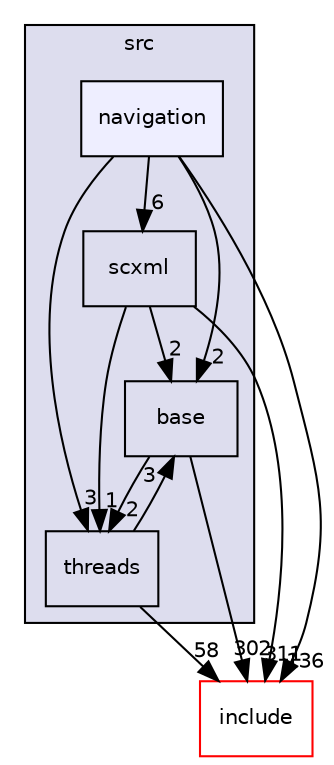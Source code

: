 digraph "src/navigation" {
  compound=true
  node [ fontsize="10", fontname="Helvetica"];
  edge [ labelfontsize="10", labelfontname="Helvetica"];
  subgraph clusterdir_68267d1309a1af8e8297ef4c3efbcdba {
    graph [ bgcolor="#ddddee", pencolor="black", label="src" fontname="Helvetica", fontsize="10", URL="dir_68267d1309a1af8e8297ef4c3efbcdba.html"]
  dir_0af1587c8378955de40f48b4bd1869f0 [shape=box label="base" URL="dir_0af1587c8378955de40f48b4bd1869f0.html"];
  dir_3454632d1a606e9a309cdaae2c26d5ae [shape=box label="threads" URL="dir_3454632d1a606e9a309cdaae2c26d5ae.html"];
  dir_e2c196d8165f3fcd2ba2359b2edcd418 [shape=box label="scxml" URL="dir_e2c196d8165f3fcd2ba2359b2edcd418.html"];
  dir_b9f4d283f63ed92d53714bab84845a59 [shape=box, label="navigation", style="filled", fillcolor="#eeeeff", pencolor="black", URL="dir_b9f4d283f63ed92d53714bab84845a59.html"];
  }
  dir_d44c64559bbebec7f509842c48db8b23 [shape=box label="include" fillcolor="white" style="filled" color="red" URL="dir_d44c64559bbebec7f509842c48db8b23.html"];
  dir_0af1587c8378955de40f48b4bd1869f0->dir_3454632d1a606e9a309cdaae2c26d5ae [headlabel="2", labeldistance=1.5 headhref="dir_000048_000062.html"];
  dir_0af1587c8378955de40f48b4bd1869f0->dir_d44c64559bbebec7f509842c48db8b23 [headlabel="302", labeldistance=1.5 headhref="dir_000048_000000.html"];
  dir_3454632d1a606e9a309cdaae2c26d5ae->dir_0af1587c8378955de40f48b4bd1869f0 [headlabel="3", labeldistance=1.5 headhref="dir_000062_000048.html"];
  dir_3454632d1a606e9a309cdaae2c26d5ae->dir_d44c64559bbebec7f509842c48db8b23 [headlabel="58", labeldistance=1.5 headhref="dir_000062_000000.html"];
  dir_e2c196d8165f3fcd2ba2359b2edcd418->dir_0af1587c8378955de40f48b4bd1869f0 [headlabel="2", labeldistance=1.5 headhref="dir_000078_000048.html"];
  dir_e2c196d8165f3fcd2ba2359b2edcd418->dir_3454632d1a606e9a309cdaae2c26d5ae [headlabel="1", labeldistance=1.5 headhref="dir_000078_000062.html"];
  dir_e2c196d8165f3fcd2ba2359b2edcd418->dir_d44c64559bbebec7f509842c48db8b23 [headlabel="311", labeldistance=1.5 headhref="dir_000078_000000.html"];
  dir_b9f4d283f63ed92d53714bab84845a59->dir_0af1587c8378955de40f48b4bd1869f0 [headlabel="2", labeldistance=1.5 headhref="dir_000071_000048.html"];
  dir_b9f4d283f63ed92d53714bab84845a59->dir_3454632d1a606e9a309cdaae2c26d5ae [headlabel="3", labeldistance=1.5 headhref="dir_000071_000062.html"];
  dir_b9f4d283f63ed92d53714bab84845a59->dir_d44c64559bbebec7f509842c48db8b23 [headlabel="136", labeldistance=1.5 headhref="dir_000071_000000.html"];
  dir_b9f4d283f63ed92d53714bab84845a59->dir_e2c196d8165f3fcd2ba2359b2edcd418 [headlabel="6", labeldistance=1.5 headhref="dir_000071_000078.html"];
}
